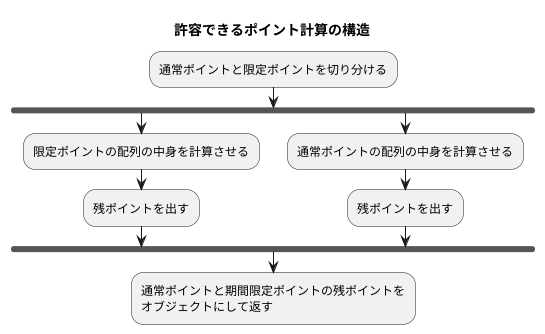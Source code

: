 @startuml

title "許容できるポイント計算の構造"

:通常ポイントと限定ポイントを切り分ける;

fork 

:限定ポイントの配列の中身を計算させる;

:残ポイントを出す;

fork again

:通常ポイントの配列の中身を計算させる;

:残ポイントを出す;

end fork

:通常ポイントと期間限定ポイントの残ポイントを\nオブジェクトにして返す;

@enduml